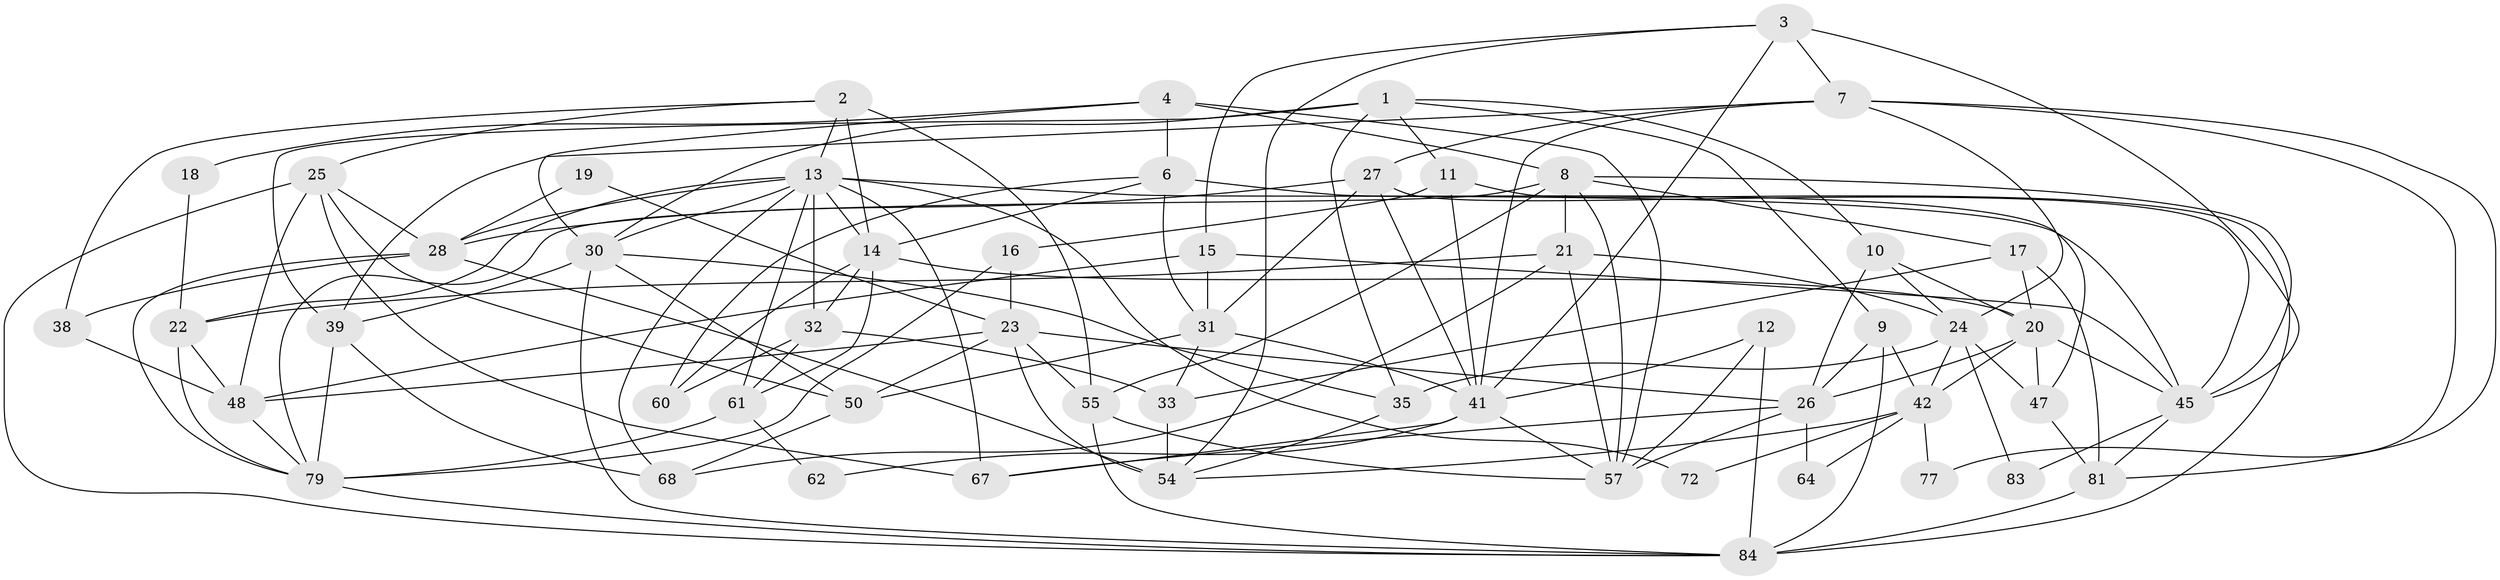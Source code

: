 // Generated by graph-tools (version 1.1) at 2025/23/03/03/25 07:23:58]
// undirected, 55 vertices, 141 edges
graph export_dot {
graph [start="1"]
  node [color=gray90,style=filled];
  1 [super="+85"];
  2 [super="+46"];
  3 [super="+29"];
  4 [super="+5"];
  6 [super="+76"];
  7 [super="+36"];
  8 [super="+52"];
  9 [super="+66"];
  10 [super="+40"];
  11;
  12;
  13 [super="+75"];
  14 [super="+78"];
  15;
  16;
  17 [super="+44"];
  18;
  19;
  20 [super="+80"];
  21 [super="+53"];
  22 [super="+73"];
  23 [super="+65"];
  24 [super="+56"];
  25 [super="+43"];
  26 [super="+74"];
  27 [super="+34"];
  28 [super="+51"];
  30 [super="+37"];
  31 [super="+49"];
  32;
  33;
  35;
  38;
  39;
  41 [super="+58"];
  42 [super="+82"];
  45 [super="+63"];
  47 [super="+70"];
  48;
  50 [super="+71"];
  54 [super="+59"];
  55 [super="+69"];
  57 [super="+86"];
  60;
  61 [super="+90"];
  62;
  64;
  67 [super="+89"];
  68;
  72;
  77;
  79 [super="+88"];
  81;
  83;
  84 [super="+87"];
  1 -- 11;
  1 -- 9;
  1 -- 10;
  1 -- 35;
  1 -- 30;
  1 -- 39;
  2 -- 38;
  2 -- 55 [weight=2];
  2 -- 14;
  2 -- 25;
  2 -- 13;
  3 -- 15;
  3 -- 7;
  3 -- 41;
  3 -- 45;
  3 -- 54;
  4 -- 30;
  4 -- 18;
  4 -- 57;
  4 -- 8;
  4 -- 6;
  6 -- 14;
  6 -- 47;
  6 -- 60;
  6 -- 31;
  7 -- 41;
  7 -- 39;
  7 -- 81;
  7 -- 24;
  7 -- 27;
  7 -- 77;
  8 -- 79;
  8 -- 55;
  8 -- 17;
  8 -- 21;
  8 -- 57;
  8 -- 45;
  9 -- 42;
  9 -- 26;
  9 -- 84 [weight=2];
  10 -- 24;
  10 -- 26;
  10 -- 20;
  11 -- 41;
  11 -- 84;
  11 -- 16;
  12 -- 41;
  12 -- 84;
  12 -- 57;
  13 -- 32;
  13 -- 68;
  13 -- 72;
  13 -- 67;
  13 -- 28;
  13 -- 30;
  13 -- 14;
  13 -- 45;
  13 -- 61;
  13 -- 22;
  14 -- 32;
  14 -- 20;
  14 -- 60;
  14 -- 61;
  15 -- 45;
  15 -- 48;
  15 -- 31;
  16 -- 79;
  16 -- 23;
  17 -- 81;
  17 -- 33;
  17 -- 20;
  18 -- 22;
  19 -- 23;
  19 -- 28;
  20 -- 26;
  20 -- 45;
  20 -- 42;
  20 -- 47;
  21 -- 24;
  21 -- 57;
  21 -- 68;
  21 -- 22;
  22 -- 48;
  22 -- 79;
  23 -- 50;
  23 -- 55;
  23 -- 48;
  23 -- 54;
  23 -- 26;
  24 -- 83;
  24 -- 42;
  24 -- 35;
  24 -- 47;
  25 -- 84;
  25 -- 50;
  25 -- 48;
  25 -- 67;
  25 -- 28;
  26 -- 57 [weight=2];
  26 -- 64;
  26 -- 67;
  27 -- 41;
  27 -- 45;
  27 -- 31;
  27 -- 28;
  28 -- 54 [weight=2];
  28 -- 38;
  28 -- 79;
  30 -- 84;
  30 -- 35;
  30 -- 39;
  30 -- 50;
  31 -- 33;
  31 -- 41;
  31 -- 50;
  32 -- 60;
  32 -- 33;
  32 -- 61;
  33 -- 54;
  35 -- 54;
  38 -- 48;
  39 -- 68;
  39 -- 79;
  41 -- 57;
  41 -- 62;
  41 -- 67;
  42 -- 64;
  42 -- 72;
  42 -- 77;
  42 -- 54;
  45 -- 81;
  45 -- 83;
  47 -- 81;
  48 -- 79;
  50 -- 68;
  55 -- 57;
  55 -- 84;
  61 -- 79;
  61 -- 62;
  79 -- 84;
  81 -- 84;
}
